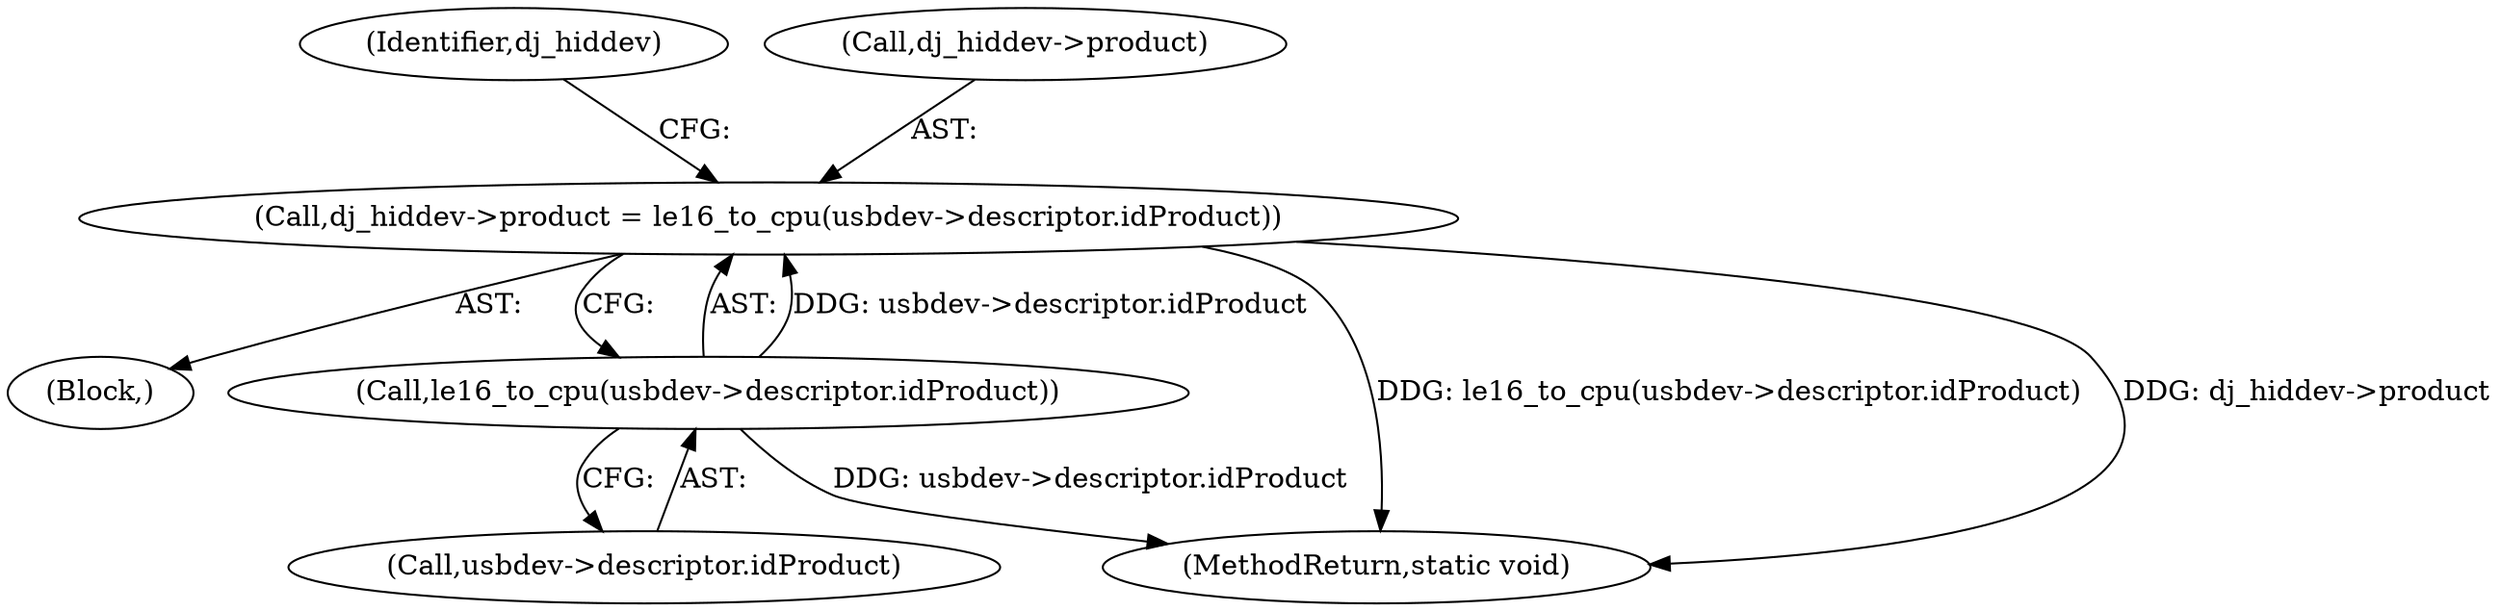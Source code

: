 digraph "0_linux_ad3e14d7c5268c2e24477c6ef54bbdf88add5d36_0@pointer" {
"1000231" [label="(Call,dj_hiddev->product = le16_to_cpu(usbdev->descriptor.idProduct))"];
"1000235" [label="(Call,le16_to_cpu(usbdev->descriptor.idProduct))"];
"1000243" [label="(Identifier,dj_hiddev)"];
"1000232" [label="(Call,dj_hiddev->product)"];
"1000236" [label="(Call,usbdev->descriptor.idProduct)"];
"1000106" [label="(Block,)"];
"1000235" [label="(Call,le16_to_cpu(usbdev->descriptor.idProduct))"];
"1000231" [label="(Call,dj_hiddev->product = le16_to_cpu(usbdev->descriptor.idProduct))"];
"1000373" [label="(MethodReturn,static void)"];
"1000231" -> "1000106"  [label="AST: "];
"1000231" -> "1000235"  [label="CFG: "];
"1000232" -> "1000231"  [label="AST: "];
"1000235" -> "1000231"  [label="AST: "];
"1000243" -> "1000231"  [label="CFG: "];
"1000231" -> "1000373"  [label="DDG: le16_to_cpu(usbdev->descriptor.idProduct)"];
"1000231" -> "1000373"  [label="DDG: dj_hiddev->product"];
"1000235" -> "1000231"  [label="DDG: usbdev->descriptor.idProduct"];
"1000235" -> "1000236"  [label="CFG: "];
"1000236" -> "1000235"  [label="AST: "];
"1000235" -> "1000373"  [label="DDG: usbdev->descriptor.idProduct"];
}
